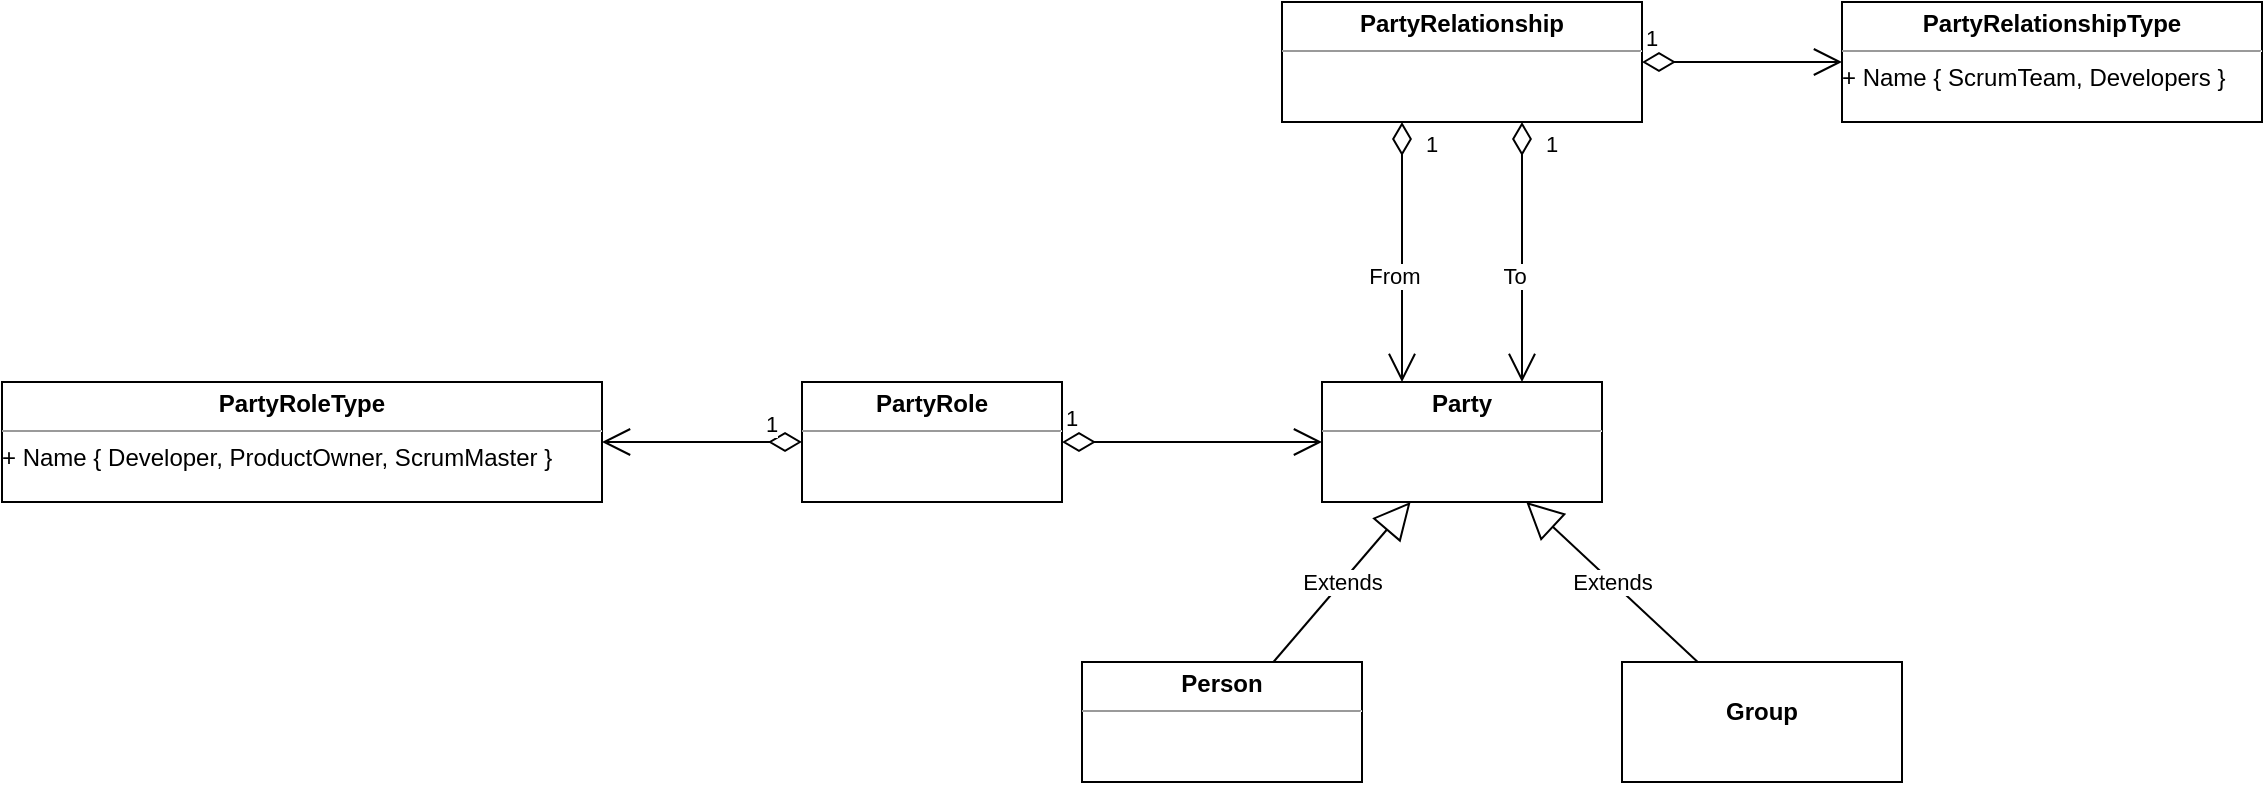 <mxfile version="13.11.0" type="github">
  <diagram id="WDRfQYIRjnSFrek8GdsS" name="Page-1">
    <mxGraphModel dx="2071" dy="1782" grid="1" gridSize="10" guides="1" tooltips="1" connect="1" arrows="1" fold="1" page="1" pageScale="1" pageWidth="850" pageHeight="1100" math="0" shadow="0">
      <root>
        <mxCell id="0" />
        <mxCell id="1" parent="0" />
        <mxCell id="qD8StPKB9xO7428mHrEP-21" value="&lt;p style=&quot;margin: 0px ; margin-top: 4px ; text-align: center&quot;&gt;&lt;b&gt;Party&lt;/b&gt;&lt;/p&gt;&lt;hr size=&quot;1&quot;&gt;&lt;div style=&quot;height: 2px&quot;&gt;&lt;/div&gt;" style="verticalAlign=top;align=left;overflow=fill;fontSize=12;fontFamily=Helvetica;html=1;" vertex="1" parent="1">
          <mxGeometry x="370" y="60" width="140" height="60" as="geometry" />
        </mxCell>
        <mxCell id="qD8StPKB9xO7428mHrEP-22" value="&lt;p style=&quot;margin: 0px ; margin-top: 4px ; text-align: center&quot;&gt;&lt;b&gt;Person&lt;/b&gt;&lt;/p&gt;&lt;hr size=&quot;1&quot;&gt;&lt;div style=&quot;height: 2px&quot;&gt;&lt;/div&gt;" style="verticalAlign=top;align=left;overflow=fill;fontSize=12;fontFamily=Helvetica;html=1;" vertex="1" parent="1">
          <mxGeometry x="250" y="200" width="140" height="60" as="geometry" />
        </mxCell>
        <mxCell id="qD8StPKB9xO7428mHrEP-23" value="Extends" style="endArrow=block;endSize=16;endFill=0;html=1;" edge="1" parent="1" source="qD8StPKB9xO7428mHrEP-22" target="qD8StPKB9xO7428mHrEP-21">
          <mxGeometry width="160" relative="1" as="geometry">
            <mxPoint x="510" y="270" as="sourcePoint" />
            <mxPoint x="670" y="270" as="targetPoint" />
          </mxGeometry>
        </mxCell>
        <mxCell id="qD8StPKB9xO7428mHrEP-24" value="&lt;p style=&quot;margin: 0px ; margin-top: 4px ; text-align: center&quot;&gt;&lt;br&gt;&lt;b&gt;Group&lt;/b&gt;&lt;/p&gt;" style="verticalAlign=top;align=left;overflow=fill;fontSize=12;fontFamily=Helvetica;html=1;" vertex="1" parent="1">
          <mxGeometry x="520" y="200" width="140" height="60" as="geometry" />
        </mxCell>
        <mxCell id="qD8StPKB9xO7428mHrEP-25" value="Extends" style="endArrow=block;endSize=16;endFill=0;html=1;" edge="1" parent="1" source="qD8StPKB9xO7428mHrEP-24" target="qD8StPKB9xO7428mHrEP-21">
          <mxGeometry width="160" relative="1" as="geometry">
            <mxPoint x="355.714" y="210" as="sourcePoint" />
            <mxPoint x="424.286" y="130" as="targetPoint" />
          </mxGeometry>
        </mxCell>
        <mxCell id="qD8StPKB9xO7428mHrEP-26" value="&lt;p style=&quot;margin: 0px ; margin-top: 4px ; text-align: center&quot;&gt;&lt;b&gt;PartyRole&lt;/b&gt;&lt;/p&gt;&lt;hr size=&quot;1&quot;&gt;&lt;div style=&quot;height: 2px&quot;&gt;&lt;br&gt;&lt;/div&gt;" style="verticalAlign=top;align=left;overflow=fill;fontSize=12;fontFamily=Helvetica;html=1;" vertex="1" parent="1">
          <mxGeometry x="110" y="60" width="130" height="60" as="geometry" />
        </mxCell>
        <mxCell id="qD8StPKB9xO7428mHrEP-27" value="1" style="endArrow=open;html=1;endSize=12;startArrow=diamondThin;startSize=14;startFill=0;edgeStyle=orthogonalEdgeStyle;align=left;verticalAlign=bottom;exitX=1;exitY=0.5;exitDx=0;exitDy=0;" edge="1" parent="1" source="qD8StPKB9xO7428mHrEP-26" target="qD8StPKB9xO7428mHrEP-21">
          <mxGeometry x="-1" y="3" relative="1" as="geometry">
            <mxPoint x="100" y="160" as="sourcePoint" />
            <mxPoint x="260" y="160" as="targetPoint" />
          </mxGeometry>
        </mxCell>
        <mxCell id="qD8StPKB9xO7428mHrEP-28" value="&lt;p style=&quot;margin: 0px ; margin-top: 4px ; text-align: center&quot;&gt;&lt;b&gt;PartyRoleType&lt;/b&gt;&lt;/p&gt;&lt;hr size=&quot;1&quot;&gt;&lt;div style=&quot;height: 2px&quot;&gt;+ Name { Developer, ProductOwner, ScrumMaster }&lt;br&gt;&lt;/div&gt;" style="verticalAlign=top;align=left;overflow=fill;fontSize=12;fontFamily=Helvetica;html=1;" vertex="1" parent="1">
          <mxGeometry x="-290" y="60" width="300" height="60" as="geometry" />
        </mxCell>
        <mxCell id="qD8StPKB9xO7428mHrEP-33" value="1" style="endArrow=open;html=1;endSize=12;startArrow=diamondThin;startSize=14;startFill=0;edgeStyle=orthogonalEdgeStyle;align=left;verticalAlign=bottom;" edge="1" parent="1" source="qD8StPKB9xO7428mHrEP-26" target="qD8StPKB9xO7428mHrEP-28">
          <mxGeometry x="-0.6" relative="1" as="geometry">
            <mxPoint y="200" as="sourcePoint" />
            <mxPoint x="140" y="200" as="targetPoint" />
            <mxPoint as="offset" />
          </mxGeometry>
        </mxCell>
        <mxCell id="qD8StPKB9xO7428mHrEP-34" value="&lt;p style=&quot;margin: 0px ; margin-top: 4px ; text-align: center&quot;&gt;&lt;b&gt;Party&lt;/b&gt;&lt;b&gt;Relationship&lt;/b&gt;&lt;/p&gt;&lt;hr size=&quot;1&quot;&gt;&lt;div style=&quot;height: 2px&quot;&gt;&lt;/div&gt;" style="verticalAlign=top;align=left;overflow=fill;fontSize=12;fontFamily=Helvetica;html=1;" vertex="1" parent="1">
          <mxGeometry x="350" y="-130" width="180" height="60" as="geometry" />
        </mxCell>
        <mxCell id="qD8StPKB9xO7428mHrEP-35" value="&lt;p style=&quot;margin: 0px ; margin-top: 4px ; text-align: center&quot;&gt;&lt;b&gt;Party&lt;/b&gt;&lt;b&gt;RelationshipType&lt;/b&gt;&lt;/p&gt;&lt;hr size=&quot;1&quot;&gt;&lt;div style=&quot;height: 2px&quot;&gt;+ Name { ScrumTeam, Developers }&lt;/div&gt;" style="verticalAlign=top;align=left;overflow=fill;fontSize=12;fontFamily=Helvetica;html=1;" vertex="1" parent="1">
          <mxGeometry x="630" y="-130" width="210" height="60" as="geometry" />
        </mxCell>
        <mxCell id="qD8StPKB9xO7428mHrEP-36" value="1" style="endArrow=open;html=1;endSize=12;startArrow=diamondThin;startSize=14;startFill=0;edgeStyle=orthogonalEdgeStyle;align=left;verticalAlign=bottom;" edge="1" parent="1" source="qD8StPKB9xO7428mHrEP-34" target="qD8StPKB9xO7428mHrEP-21">
          <mxGeometry x="-0.692" y="10" relative="1" as="geometry">
            <mxPoint x="450" y="-50" as="sourcePoint" />
            <mxPoint x="610" y="-50" as="targetPoint" />
            <Array as="points">
              <mxPoint x="410" y="-20" />
              <mxPoint x="410" y="-20" />
            </Array>
            <mxPoint as="offset" />
          </mxGeometry>
        </mxCell>
        <mxCell id="qD8StPKB9xO7428mHrEP-37" value="From" style="edgeLabel;html=1;align=center;verticalAlign=middle;resizable=0;points=[];" vertex="1" connectable="0" parent="qD8StPKB9xO7428mHrEP-36">
          <mxGeometry x="0.187" y="-4" relative="1" as="geometry">
            <mxPoint as="offset" />
          </mxGeometry>
        </mxCell>
        <mxCell id="qD8StPKB9xO7428mHrEP-38" value="1" style="endArrow=open;html=1;endSize=12;startArrow=diamondThin;startSize=14;startFill=0;edgeStyle=orthogonalEdgeStyle;align=left;verticalAlign=bottom;" edge="1" parent="1" source="qD8StPKB9xO7428mHrEP-34" target="qD8StPKB9xO7428mHrEP-21">
          <mxGeometry x="-0.692" y="10" relative="1" as="geometry">
            <mxPoint x="489.999" y="-70" as="sourcePoint" />
            <mxPoint x="489.999" y="60" as="targetPoint" />
            <Array as="points">
              <mxPoint x="470" y="-20" />
              <mxPoint x="470" y="-20" />
            </Array>
            <mxPoint as="offset" />
          </mxGeometry>
        </mxCell>
        <mxCell id="qD8StPKB9xO7428mHrEP-39" value="To" style="edgeLabel;html=1;align=center;verticalAlign=middle;resizable=0;points=[];" vertex="1" connectable="0" parent="qD8StPKB9xO7428mHrEP-38">
          <mxGeometry x="0.187" y="-4" relative="1" as="geometry">
            <mxPoint as="offset" />
          </mxGeometry>
        </mxCell>
        <mxCell id="qD8StPKB9xO7428mHrEP-40" value="1" style="endArrow=open;html=1;endSize=12;startArrow=diamondThin;startSize=14;startFill=0;edgeStyle=orthogonalEdgeStyle;align=left;verticalAlign=bottom;" edge="1" parent="1" source="qD8StPKB9xO7428mHrEP-34" target="qD8StPKB9xO7428mHrEP-35">
          <mxGeometry x="-1" y="3" relative="1" as="geometry">
            <mxPoint x="610" y="-30" as="sourcePoint" />
            <mxPoint x="770" y="-30" as="targetPoint" />
          </mxGeometry>
        </mxCell>
      </root>
    </mxGraphModel>
  </diagram>
</mxfile>
